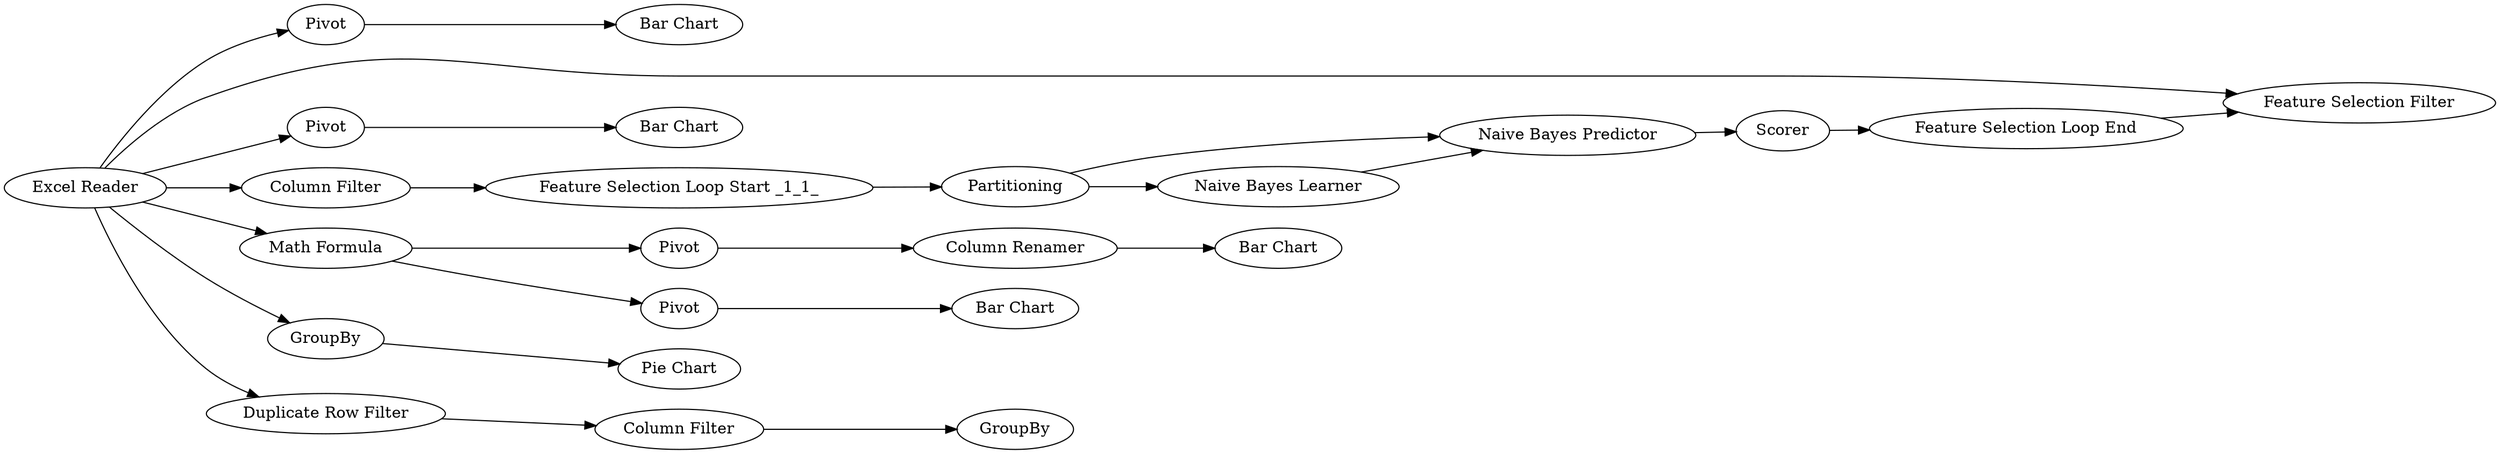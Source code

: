 digraph {
	"7427640288462390717_26" [label=Scorer]
	"7427640288462390717_1" [label="Excel Reader"]
	"7427640288462390717_8" [label="Bar Chart"]
	"7427640288462390717_2" [label=Pivot]
	"7427640288462390717_15" [label=GroupBy]
	"7427640288462390717_28" [label="Feature Selection Filter"]
	"7427640288462390717_19" [label="Column Renamer"]
	"7427640288462390717_11" [label=Pivot]
	"7427640288462390717_24" [label="Column Filter"]
	"7427640288462390717_25" [label="Naive Bayes Predictor"]
	"7427640288462390717_21" [label=Partitioning]
	"7427640288462390717_5" [label="Math Formula"]
	"7427640288462390717_12" [label="Bar Chart"]
	"7427640288462390717_27" [label="Feature Selection Loop End"]
	"7427640288462390717_20" [label="Feature Selection Loop Start _1_1_"]
	"7427640288462390717_9" [label=GroupBy]
	"7427640288462390717_14" [label="Column Filter"]
	"7427640288462390717_17" [label=Pivot]
	"7427640288462390717_18" [label="Bar Chart"]
	"7427640288462390717_6" [label=Pivot]
	"7427640288462390717_13" [label="Duplicate Row Filter"]
	"7427640288462390717_23" [label="Naive Bayes Learner"]
	"7427640288462390717_10" [label="Pie Chart"]
	"7427640288462390717_3" [label="Bar Chart"]
	"7427640288462390717_9" -> "7427640288462390717_10"
	"7427640288462390717_1" -> "7427640288462390717_13"
	"7427640288462390717_27" -> "7427640288462390717_28"
	"7427640288462390717_1" -> "7427640288462390717_28"
	"7427640288462390717_14" -> "7427640288462390717_15"
	"7427640288462390717_13" -> "7427640288462390717_14"
	"7427640288462390717_19" -> "7427640288462390717_18"
	"7427640288462390717_6" -> "7427640288462390717_8"
	"7427640288462390717_1" -> "7427640288462390717_24"
	"7427640288462390717_5" -> "7427640288462390717_17"
	"7427640288462390717_5" -> "7427640288462390717_6"
	"7427640288462390717_21" -> "7427640288462390717_25"
	"7427640288462390717_11" -> "7427640288462390717_12"
	"7427640288462390717_24" -> "7427640288462390717_20"
	"7427640288462390717_26" -> "7427640288462390717_27"
	"7427640288462390717_2" -> "7427640288462390717_3"
	"7427640288462390717_1" -> "7427640288462390717_2"
	"7427640288462390717_1" -> "7427640288462390717_9"
	"7427640288462390717_21" -> "7427640288462390717_23"
	"7427640288462390717_1" -> "7427640288462390717_5"
	"7427640288462390717_23" -> "7427640288462390717_25"
	"7427640288462390717_20" -> "7427640288462390717_21"
	"7427640288462390717_1" -> "7427640288462390717_11"
	"7427640288462390717_17" -> "7427640288462390717_19"
	"7427640288462390717_25" -> "7427640288462390717_26"
	rankdir=LR
}
